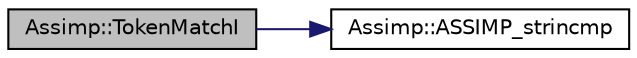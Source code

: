 digraph "Assimp::TokenMatchI"
{
  edge [fontname="Helvetica",fontsize="10",labelfontname="Helvetica",labelfontsize="10"];
  node [fontname="Helvetica",fontsize="10",shape=record];
  rankdir="LR";
  Node1 [label="Assimp::TokenMatchI",height=0.2,width=0.4,color="black", fillcolor="grey75", style="filled", fontcolor="black"];
  Node1 -> Node2 [color="midnightblue",fontsize="10",style="solid"];
  Node2 [label="Assimp::ASSIMP_strincmp",height=0.2,width=0.4,color="black", fillcolor="white", style="filled",URL="$namespace_assimp.html#a5718d462fef0070afea1d4ac4e65d4d8",tooltip="Helper function to do platform independent string comparison. "];
}
